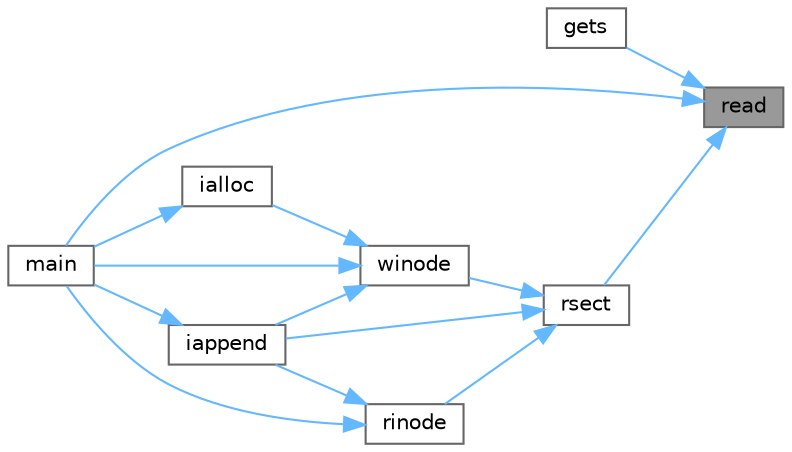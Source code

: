 digraph "read"
{
 // LATEX_PDF_SIZE
  bgcolor="transparent";
  edge [fontname=Helvetica,fontsize=10,labelfontname=Helvetica,labelfontsize=10];
  node [fontname=Helvetica,fontsize=10,shape=box,height=0.2,width=0.4];
  rankdir="RL";
  Node1 [id="Node000001",label="read",height=0.2,width=0.4,color="gray40", fillcolor="grey60", style="filled", fontcolor="black",tooltip=" "];
  Node1 -> Node2 [id="edge14_Node000001_Node000002",dir="back",color="steelblue1",style="solid",tooltip=" "];
  Node2 [id="Node000002",label="gets",height=0.2,width=0.4,color="grey40", fillcolor="white", style="filled",URL="$db/d8a/ulib_8c.html#a5d99411ae3770ce242b82a1d01b47164",tooltip=" "];
  Node1 -> Node3 [id="edge15_Node000001_Node000003",dir="back",color="steelblue1",style="solid",tooltip=" "];
  Node3 [id="Node000003",label="main",height=0.2,width=0.4,color="grey40", fillcolor="white", style="filled",URL="$d7/d1f/mkfs_8c.html#a0ddf1224851353fc92bfbff6f499fa97",tooltip=" "];
  Node1 -> Node4 [id="edge16_Node000001_Node000004",dir="back",color="steelblue1",style="solid",tooltip=" "];
  Node4 [id="Node000004",label="rsect",height=0.2,width=0.4,color="grey40", fillcolor="white", style="filled",URL="$d7/d1f/mkfs_8c.html#a22ea835ad23cd716a962f30e4882ee80",tooltip=" "];
  Node4 -> Node5 [id="edge17_Node000004_Node000005",dir="back",color="steelblue1",style="solid",tooltip=" "];
  Node5 [id="Node000005",label="iappend",height=0.2,width=0.4,color="grey40", fillcolor="white", style="filled",URL="$d7/d1f/mkfs_8c.html#a268b61616f575ff072f5bb34c83e02e9",tooltip=" "];
  Node5 -> Node3 [id="edge18_Node000005_Node000003",dir="back",color="steelblue1",style="solid",tooltip=" "];
  Node4 -> Node6 [id="edge19_Node000004_Node000006",dir="back",color="steelblue1",style="solid",tooltip=" "];
  Node6 [id="Node000006",label="rinode",height=0.2,width=0.4,color="grey40", fillcolor="white", style="filled",URL="$d7/d1f/mkfs_8c.html#a3b6cb1258a963010211a8e5ddf99defe",tooltip=" "];
  Node6 -> Node5 [id="edge20_Node000006_Node000005",dir="back",color="steelblue1",style="solid",tooltip=" "];
  Node6 -> Node3 [id="edge21_Node000006_Node000003",dir="back",color="steelblue1",style="solid",tooltip=" "];
  Node4 -> Node7 [id="edge22_Node000004_Node000007",dir="back",color="steelblue1",style="solid",tooltip=" "];
  Node7 [id="Node000007",label="winode",height=0.2,width=0.4,color="grey40", fillcolor="white", style="filled",URL="$d7/d1f/mkfs_8c.html#a2540c48cea7dc865909cfb3f8450a887",tooltip=" "];
  Node7 -> Node8 [id="edge23_Node000007_Node000008",dir="back",color="steelblue1",style="solid",tooltip=" "];
  Node8 [id="Node000008",label="ialloc",height=0.2,width=0.4,color="grey40", fillcolor="white", style="filled",URL="$d7/d1f/mkfs_8c.html#a341af7faeda3d6fcb57a5a9fe3a0104a",tooltip=" "];
  Node8 -> Node3 [id="edge24_Node000008_Node000003",dir="back",color="steelblue1",style="solid",tooltip=" "];
  Node7 -> Node5 [id="edge25_Node000007_Node000005",dir="back",color="steelblue1",style="solid",tooltip=" "];
  Node7 -> Node3 [id="edge26_Node000007_Node000003",dir="back",color="steelblue1",style="solid",tooltip=" "];
}
